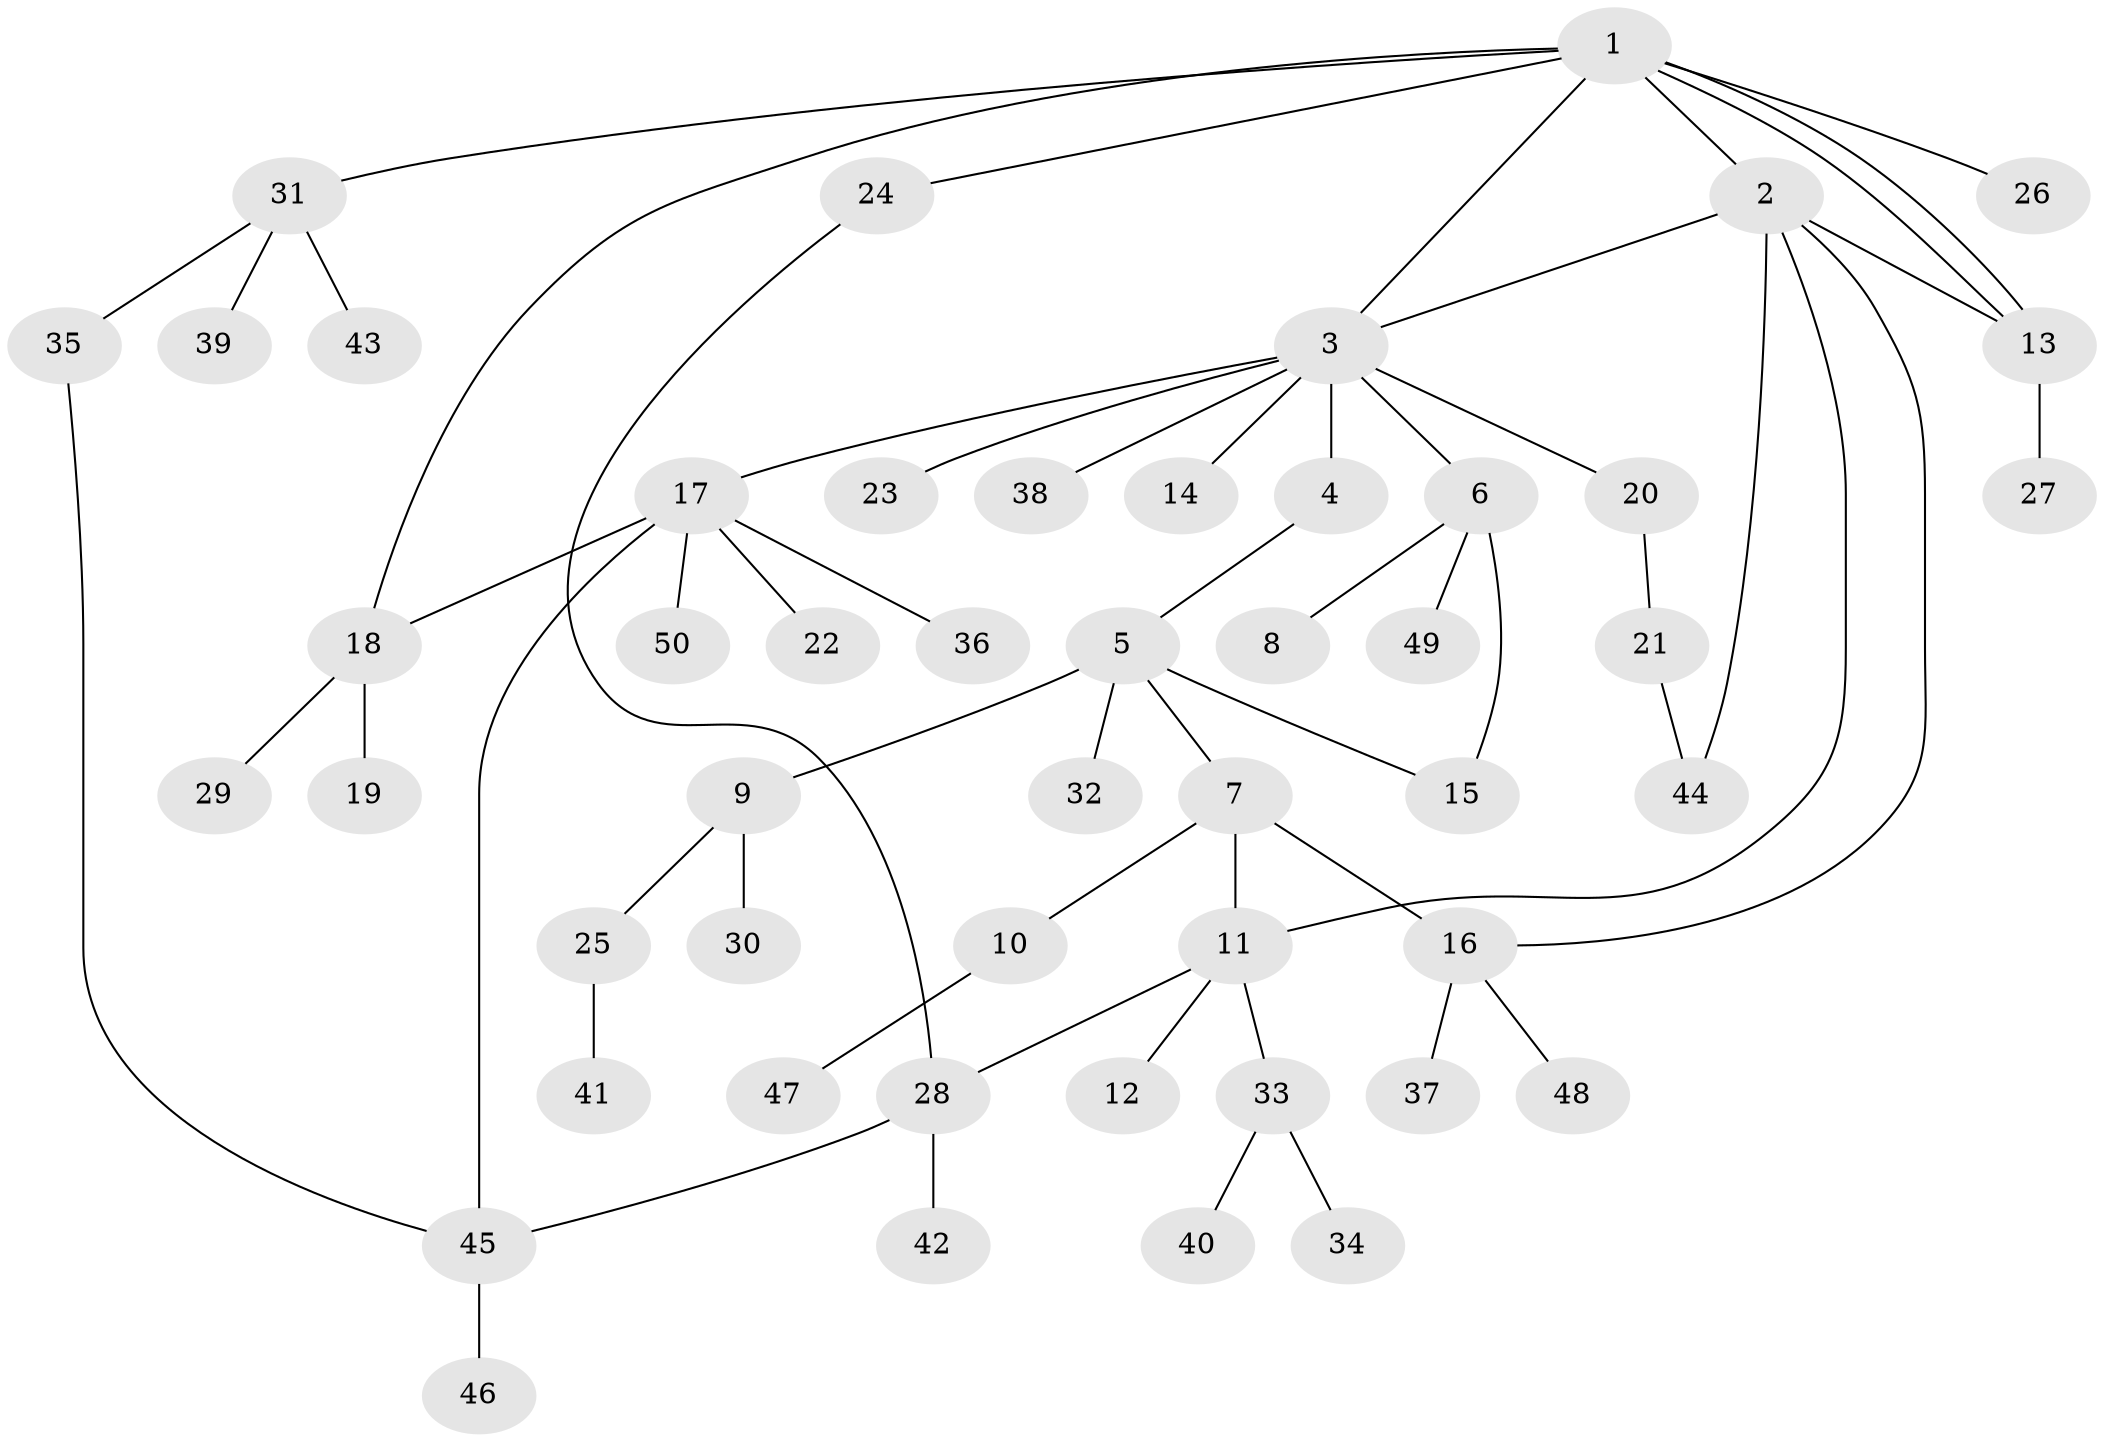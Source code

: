 // coarse degree distribution, {6: 0.047619047619047616, 7: 0.047619047619047616, 5: 0.09523809523809523, 3: 0.19047619047619047, 2: 0.42857142857142855, 1: 0.14285714285714285, 4: 0.047619047619047616}
// Generated by graph-tools (version 1.1) at 2025/50/03/04/25 22:50:10]
// undirected, 50 vertices, 60 edges
graph export_dot {
  node [color=gray90,style=filled];
  1;
  2;
  3;
  4;
  5;
  6;
  7;
  8;
  9;
  10;
  11;
  12;
  13;
  14;
  15;
  16;
  17;
  18;
  19;
  20;
  21;
  22;
  23;
  24;
  25;
  26;
  27;
  28;
  29;
  30;
  31;
  32;
  33;
  34;
  35;
  36;
  37;
  38;
  39;
  40;
  41;
  42;
  43;
  44;
  45;
  46;
  47;
  48;
  49;
  50;
  1 -- 2;
  1 -- 3;
  1 -- 13;
  1 -- 13;
  1 -- 18;
  1 -- 24;
  1 -- 26;
  1 -- 31;
  2 -- 3;
  2 -- 11;
  2 -- 13;
  2 -- 16;
  2 -- 44;
  3 -- 4;
  3 -- 6;
  3 -- 14;
  3 -- 17;
  3 -- 20;
  3 -- 23;
  3 -- 38;
  4 -- 5;
  5 -- 7;
  5 -- 9;
  5 -- 15;
  5 -- 32;
  6 -- 8;
  6 -- 15;
  6 -- 49;
  7 -- 10;
  7 -- 11;
  7 -- 16;
  9 -- 25;
  9 -- 30;
  10 -- 47;
  11 -- 12;
  11 -- 28;
  11 -- 33;
  13 -- 27;
  16 -- 37;
  16 -- 48;
  17 -- 18;
  17 -- 22;
  17 -- 36;
  17 -- 45;
  17 -- 50;
  18 -- 19;
  18 -- 29;
  20 -- 21;
  21 -- 44;
  24 -- 28;
  25 -- 41;
  28 -- 42;
  28 -- 45;
  31 -- 35;
  31 -- 39;
  31 -- 43;
  33 -- 34;
  33 -- 40;
  35 -- 45;
  45 -- 46;
}
